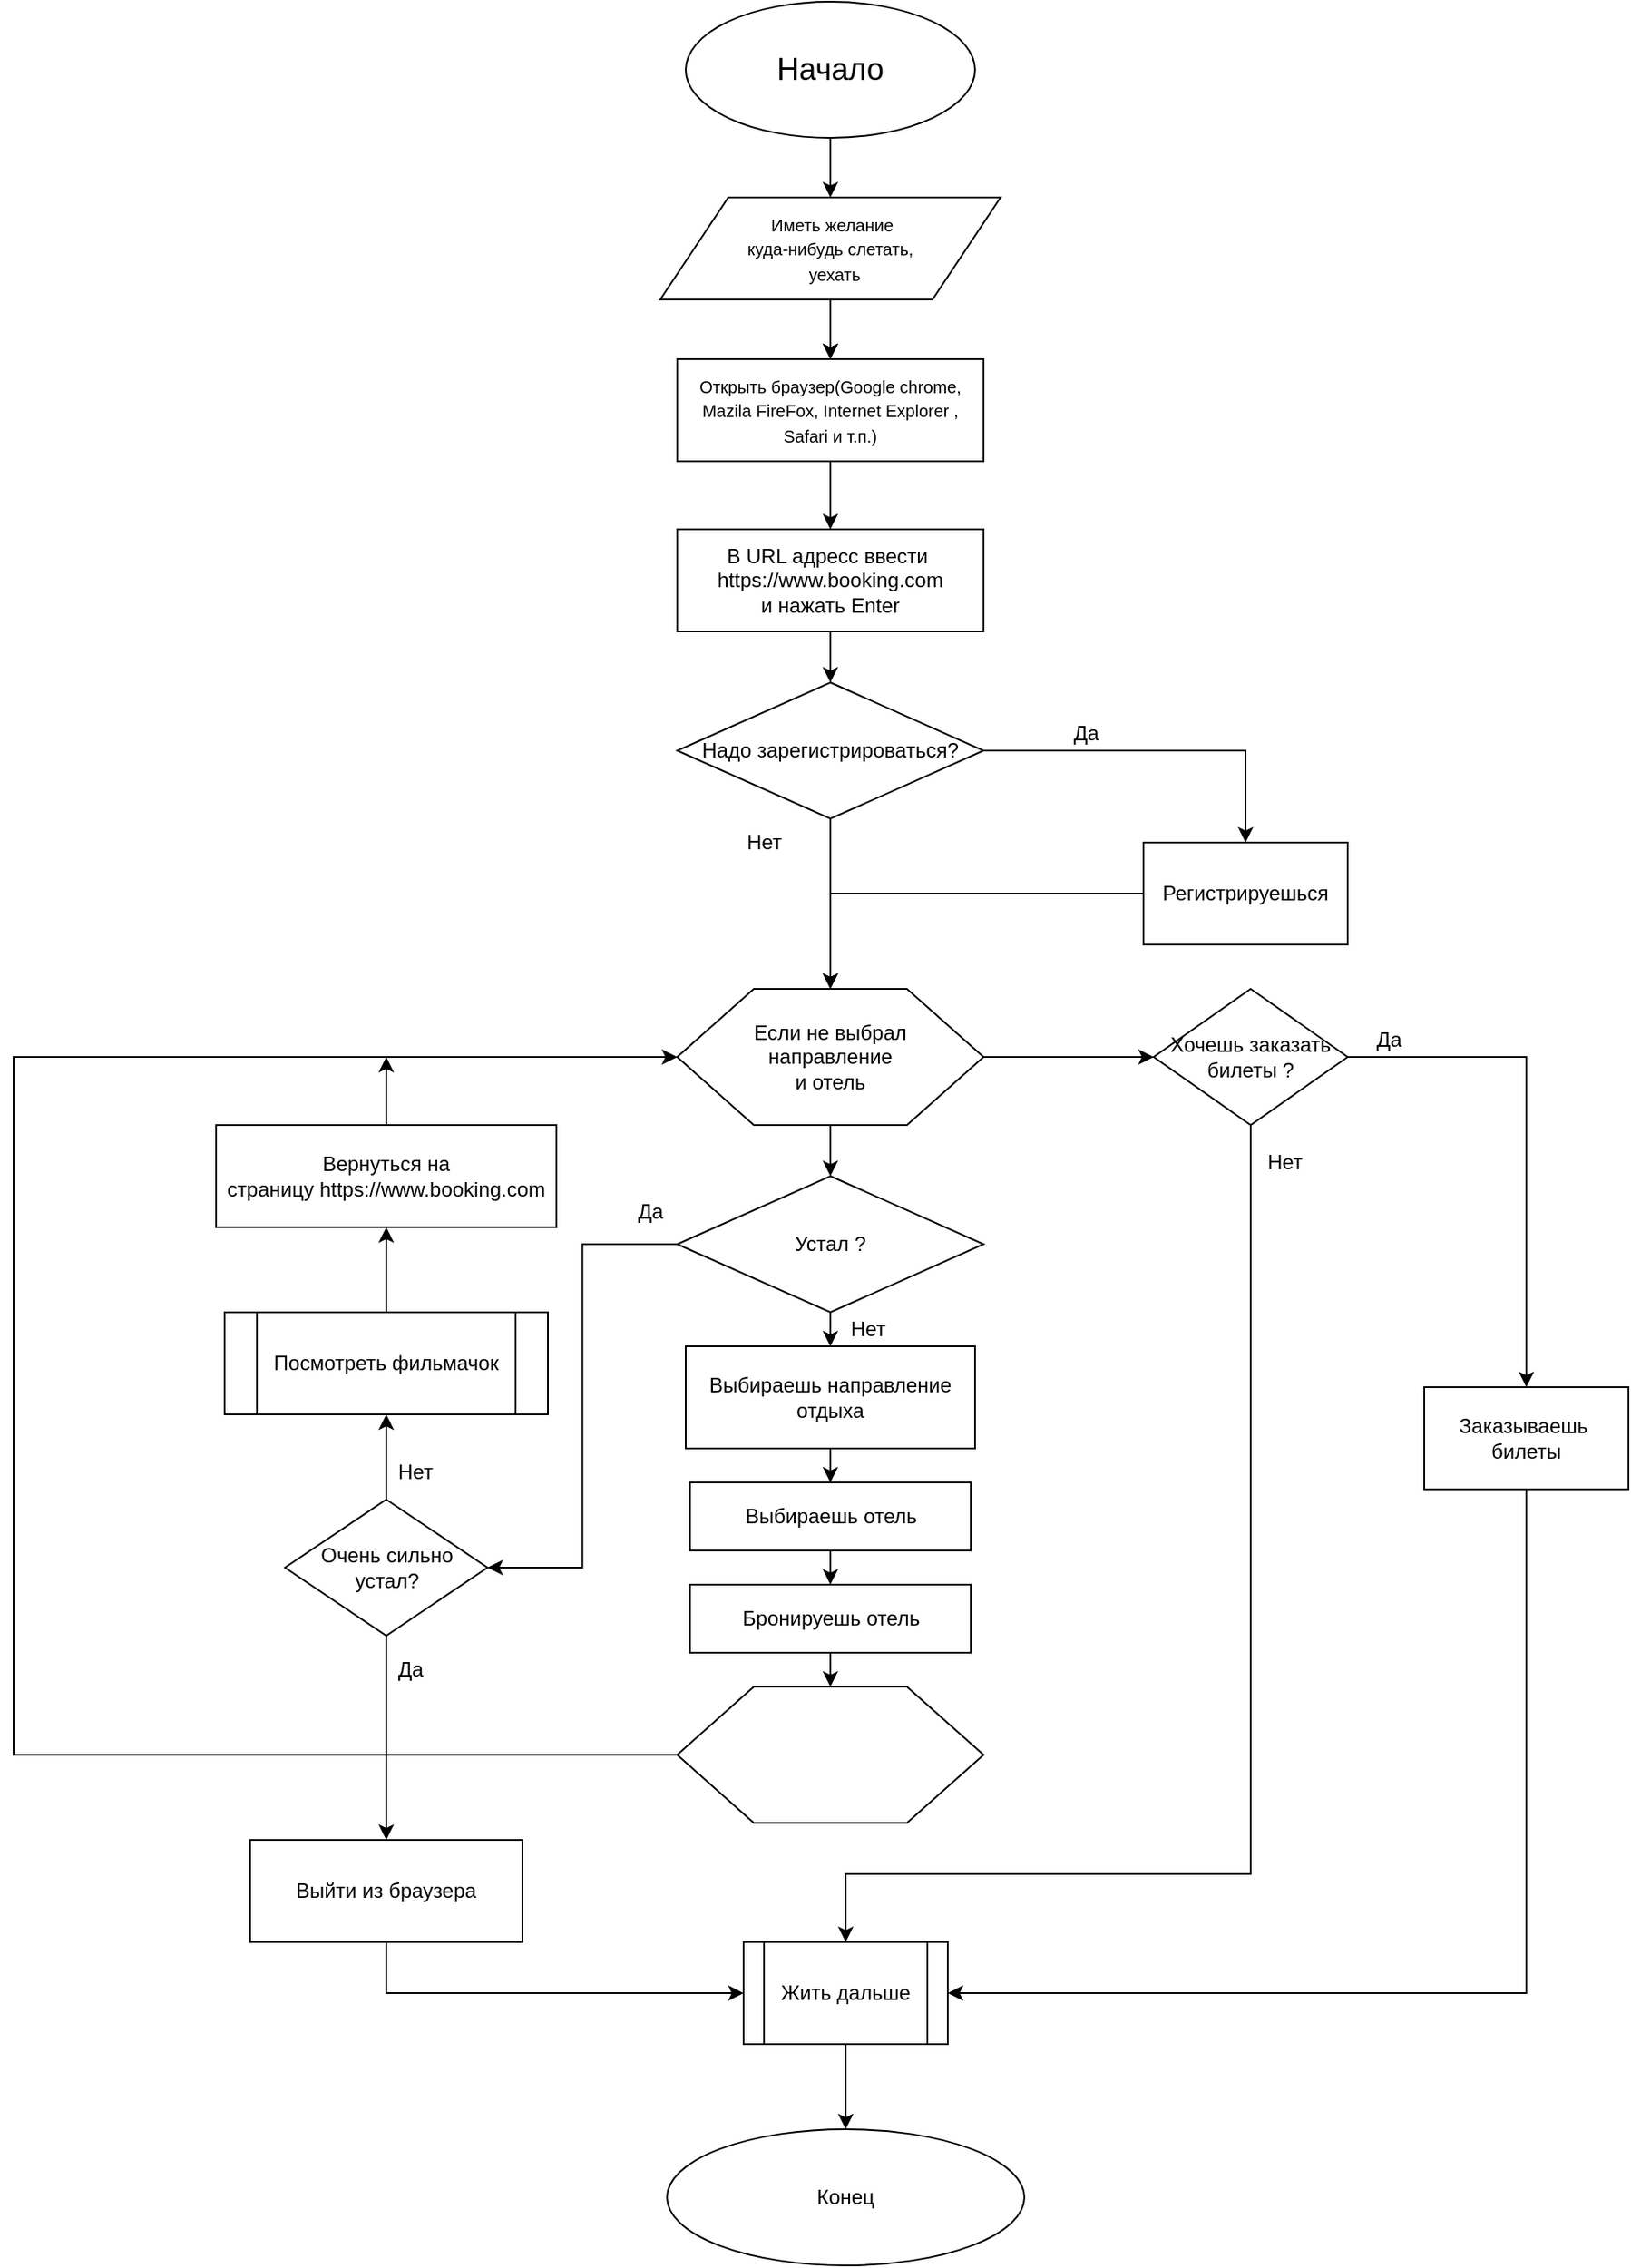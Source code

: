 <mxfile pages="1" version="11.2.9" type="google"><diagram id="AP8omvTS0auSGABck6Tf" name="Page-1"><mxGraphModel dx="2235" dy="1868" grid="1" gridSize="10" guides="1" tooltips="1" connect="1" arrows="1" fold="1" page="1" pageScale="1" pageWidth="827" pageHeight="1169" math="0" shadow="0"><root><mxCell id="0"/><mxCell id="1" parent="0"/><mxCell id="gDDEMM5MNC0sW2dd9mUK-90" style="edgeStyle=orthogonalEdgeStyle;rounded=0;orthogonalLoop=1;jettySize=auto;html=1;exitX=0.5;exitY=1;exitDx=0;exitDy=0;entryX=0.5;entryY=0;entryDx=0;entryDy=0;" parent="1" source="gDDEMM5MNC0sW2dd9mUK-2" target="gDDEMM5MNC0sW2dd9mUK-87" edge="1"><mxGeometry relative="1" as="geometry"/></mxCell><mxCell id="gDDEMM5MNC0sW2dd9mUK-2" value="&lt;font style=&quot;font-size: 18px&quot;&gt;Начало&lt;br&gt;&lt;/font&gt;" style="ellipse;whiteSpace=wrap;html=1;" parent="1" vertex="1"><mxGeometry x="325" y="-70" width="170" height="80" as="geometry"/></mxCell><mxCell id="gDDEMM5MNC0sW2dd9mUK-6" value="" style="edgeStyle=orthogonalEdgeStyle;rounded=0;orthogonalLoop=1;jettySize=auto;html=1;" parent="1" source="gDDEMM5MNC0sW2dd9mUK-4" target="gDDEMM5MNC0sW2dd9mUK-5" edge="1"><mxGeometry relative="1" as="geometry"/></mxCell><mxCell id="gDDEMM5MNC0sW2dd9mUK-4" value="&lt;span style=&quot;white-space: normal ; font-size: 10px&quot;&gt;Открыть браузер(Google chrome, Mazila FireFox, Internet Explorer , Safari и т.п.)&lt;br&gt;&lt;/span&gt;" style="rounded=0;whiteSpace=wrap;html=1;" parent="1" vertex="1"><mxGeometry x="320" y="140" width="180" height="60" as="geometry"/></mxCell><mxCell id="gDDEMM5MNC0sW2dd9mUK-13" style="edgeStyle=orthogonalEdgeStyle;rounded=0;orthogonalLoop=1;jettySize=auto;html=1;exitX=0.5;exitY=1;exitDx=0;exitDy=0;entryX=0.5;entryY=0;entryDx=0;entryDy=0;" parent="1" source="gDDEMM5MNC0sW2dd9mUK-5" target="gDDEMM5MNC0sW2dd9mUK-12" edge="1"><mxGeometry relative="1" as="geometry"/></mxCell><mxCell id="gDDEMM5MNC0sW2dd9mUK-5" value="В URL адресс ввести&amp;nbsp;&lt;br&gt;&lt;span style=&quot;text-align: left ; white-space: nowrap&quot;&gt;https://www.booking.com&lt;br&gt;&lt;/span&gt;и нажать Enter" style="rounded=0;whiteSpace=wrap;html=1;" parent="1" vertex="1"><mxGeometry x="320" y="240" width="180" height="60" as="geometry"/></mxCell><mxCell id="gDDEMM5MNC0sW2dd9mUK-8" value="" style="endArrow=classic;html=1;entryX=0.5;entryY=0;entryDx=0;entryDy=0;" parent="1" target="gDDEMM5MNC0sW2dd9mUK-4" edge="1"><mxGeometry width="50" height="50" relative="1" as="geometry"><mxPoint x="410" y="120" as="sourcePoint"/><mxPoint x="430" y="95" as="targetPoint"/></mxGeometry></mxCell><mxCell id="gDDEMM5MNC0sW2dd9mUK-26" style="edgeStyle=orthogonalEdgeStyle;rounded=0;orthogonalLoop=1;jettySize=auto;html=1;exitX=0.5;exitY=1;exitDx=0;exitDy=0;" parent="1" source="gDDEMM5MNC0sW2dd9mUK-12" target="gDDEMM5MNC0sW2dd9mUK-28" edge="1"><mxGeometry relative="1" as="geometry"><mxPoint x="410" y="500" as="targetPoint"/><Array as="points"/></mxGeometry></mxCell><mxCell id="gDDEMM5MNC0sW2dd9mUK-72" style="edgeStyle=orthogonalEdgeStyle;rounded=0;orthogonalLoop=1;jettySize=auto;html=1;exitX=1;exitY=0.5;exitDx=0;exitDy=0;entryX=0.5;entryY=0;entryDx=0;entryDy=0;" parent="1" source="gDDEMM5MNC0sW2dd9mUK-12" target="gDDEMM5MNC0sW2dd9mUK-20" edge="1"><mxGeometry relative="1" as="geometry"/></mxCell><mxCell id="gDDEMM5MNC0sW2dd9mUK-12" value="Надо зарегистрироваться?" style="rhombus;whiteSpace=wrap;html=1;" parent="1" vertex="1"><mxGeometry x="320" y="330" width="180" height="80" as="geometry"/></mxCell><mxCell id="gDDEMM5MNC0sW2dd9mUK-16" value="Нет" style="text;html=1;resizable=0;points=[];autosize=1;align=left;verticalAlign=top;spacingTop=-4;" parent="1" vertex="1"><mxGeometry x="359" y="414" width="40" height="20" as="geometry"/></mxCell><mxCell id="gDDEMM5MNC0sW2dd9mUK-18" value="Да" style="text;html=1;resizable=0;points=[];autosize=1;align=left;verticalAlign=top;spacingTop=-4;" parent="1" vertex="1"><mxGeometry x="551" y="350" width="30" height="20" as="geometry"/></mxCell><mxCell id="gDDEMM5MNC0sW2dd9mUK-71" style="edgeStyle=orthogonalEdgeStyle;rounded=0;orthogonalLoop=1;jettySize=auto;html=1;exitX=0;exitY=0.5;exitDx=0;exitDy=0;entryX=0.5;entryY=0;entryDx=0;entryDy=0;" parent="1" source="gDDEMM5MNC0sW2dd9mUK-20" target="gDDEMM5MNC0sW2dd9mUK-28" edge="1"><mxGeometry relative="1" as="geometry"><mxPoint x="420" y="454" as="targetPoint"/></mxGeometry></mxCell><mxCell id="gDDEMM5MNC0sW2dd9mUK-20" value="Регистрируешься" style="rounded=0;whiteSpace=wrap;html=1;" parent="1" vertex="1"><mxGeometry x="594" y="424" width="120" height="60" as="geometry"/></mxCell><mxCell id="NPLFyx6ozy1IXn5Aij90-20" style="edgeStyle=orthogonalEdgeStyle;rounded=0;orthogonalLoop=1;jettySize=auto;html=1;exitX=0.5;exitY=1;exitDx=0;exitDy=0;" edge="1" parent="1" source="gDDEMM5MNC0sW2dd9mUK-21" target="NPLFyx6ozy1IXn5Aij90-18"><mxGeometry relative="1" as="geometry"/></mxCell><mxCell id="gDDEMM5MNC0sW2dd9mUK-21" value="Выбираешь направление отдыха" style="rounded=0;whiteSpace=wrap;html=1;" parent="1" vertex="1"><mxGeometry x="325" y="720" width="170" height="60" as="geometry"/></mxCell><mxCell id="NPLFyx6ozy1IXn5Aij90-24" style="edgeStyle=orthogonalEdgeStyle;rounded=0;orthogonalLoop=1;jettySize=auto;html=1;exitX=0.5;exitY=0;exitDx=0;exitDy=0;" edge="1" parent="1" source="gDDEMM5MNC0sW2dd9mUK-22"><mxGeometry relative="1" as="geometry"><mxPoint x="149" y="550" as="targetPoint"/></mxGeometry></mxCell><mxCell id="gDDEMM5MNC0sW2dd9mUK-22" value="Вернуться на страницу&amp;nbsp;&lt;span style=&quot;text-align: left ; white-space: nowrap&quot;&gt;https://www.booking.com&lt;/span&gt;" style="rounded=0;whiteSpace=wrap;html=1;" parent="1" vertex="1"><mxGeometry x="49" y="590" width="200" height="60" as="geometry"/></mxCell><mxCell id="gDDEMM5MNC0sW2dd9mUK-29" style="edgeStyle=orthogonalEdgeStyle;rounded=0;orthogonalLoop=1;jettySize=auto;html=1;exitX=0.5;exitY=1;exitDx=0;exitDy=0;entryX=0.5;entryY=0;entryDx=0;entryDy=0;" parent="1" source="gDDEMM5MNC0sW2dd9mUK-41" target="gDDEMM5MNC0sW2dd9mUK-21" edge="1"><mxGeometry relative="1" as="geometry"/></mxCell><mxCell id="gDDEMM5MNC0sW2dd9mUK-76" style="edgeStyle=orthogonalEdgeStyle;rounded=0;orthogonalLoop=1;jettySize=auto;html=1;exitX=1;exitY=0.5;exitDx=0;exitDy=0;entryX=0;entryY=0.5;entryDx=0;entryDy=0;" parent="1" source="gDDEMM5MNC0sW2dd9mUK-28" target="gDDEMM5MNC0sW2dd9mUK-75" edge="1"><mxGeometry relative="1" as="geometry"/></mxCell><mxCell id="gDDEMM5MNC0sW2dd9mUK-28" value="Если не выбрал &lt;br&gt;направление&lt;br&gt;и отель" style="shape=hexagon;perimeter=hexagonPerimeter2;whiteSpace=wrap;html=1;" parent="1" vertex="1"><mxGeometry x="320" y="510" width="180" height="80" as="geometry"/></mxCell><mxCell id="NPLFyx6ozy1IXn5Aij90-17" style="edgeStyle=orthogonalEdgeStyle;rounded=0;orthogonalLoop=1;jettySize=auto;html=1;exitX=0;exitY=0.5;exitDx=0;exitDy=0;entryX=0;entryY=0.5;entryDx=0;entryDy=0;" edge="1" parent="1" source="gDDEMM5MNC0sW2dd9mUK-30" target="gDDEMM5MNC0sW2dd9mUK-28"><mxGeometry relative="1" as="geometry"><Array as="points"><mxPoint x="-70" y="960"/><mxPoint x="-70" y="550"/></Array></mxGeometry></mxCell><mxCell id="gDDEMM5MNC0sW2dd9mUK-30" value="" style="shape=hexagon;perimeter=hexagonPerimeter2;whiteSpace=wrap;html=1;" parent="1" vertex="1"><mxGeometry x="320" y="920" width="180" height="80" as="geometry"/></mxCell><mxCell id="gDDEMM5MNC0sW2dd9mUK-33" value="Конец" style="ellipse;whiteSpace=wrap;html=1;" parent="1" vertex="1"><mxGeometry x="314" y="1180" width="210" height="80" as="geometry"/></mxCell><mxCell id="NPLFyx6ozy1IXn5Aij90-12" style="edgeStyle=orthogonalEdgeStyle;rounded=0;orthogonalLoop=1;jettySize=auto;html=1;exitX=0.5;exitY=1;exitDx=0;exitDy=0;entryX=0;entryY=0.5;entryDx=0;entryDy=0;" edge="1" parent="1" source="gDDEMM5MNC0sW2dd9mUK-35" target="gDDEMM5MNC0sW2dd9mUK-99"><mxGeometry relative="1" as="geometry"/></mxCell><mxCell id="gDDEMM5MNC0sW2dd9mUK-35" value="Выйти из браузера" style="rounded=0;whiteSpace=wrap;html=1;" parent="1" vertex="1"><mxGeometry x="69" y="1010" width="160" height="60" as="geometry"/></mxCell><mxCell id="gDDEMM5MNC0sW2dd9mUK-44" value="Нет" style="text;html=1;resizable=0;points=[];autosize=1;align=left;verticalAlign=top;spacingTop=-4;" parent="1" vertex="1"><mxGeometry x="154" y="784" width="40" height="20" as="geometry"/></mxCell><mxCell id="gDDEMM5MNC0sW2dd9mUK-74" style="edgeStyle=orthogonalEdgeStyle;rounded=0;orthogonalLoop=1;jettySize=auto;html=1;exitX=0.5;exitY=0;exitDx=0;exitDy=0;entryX=0.5;entryY=1;entryDx=0;entryDy=0;" parent="1" source="gDDEMM5MNC0sW2dd9mUK-58" target="gDDEMM5MNC0sW2dd9mUK-80" edge="1"><mxGeometry relative="1" as="geometry"><mxPoint x="-20" y="730" as="targetPoint"/></mxGeometry></mxCell><mxCell id="NPLFyx6ozy1IXn5Aij90-5" style="edgeStyle=orthogonalEdgeStyle;rounded=0;orthogonalLoop=1;jettySize=auto;html=1;exitX=0.5;exitY=1;exitDx=0;exitDy=0;entryX=0.5;entryY=0;entryDx=0;entryDy=0;" edge="1" parent="1" source="gDDEMM5MNC0sW2dd9mUK-58" target="gDDEMM5MNC0sW2dd9mUK-35"><mxGeometry relative="1" as="geometry"/></mxCell><mxCell id="gDDEMM5MNC0sW2dd9mUK-58" value="Очень сильно устал?" style="rhombus;whiteSpace=wrap;html=1;" parent="1" vertex="1"><mxGeometry x="89.5" y="810" width="119" height="80" as="geometry"/></mxCell><mxCell id="gDDEMM5MNC0sW2dd9mUK-63" value="Да&lt;br&gt;" style="text;html=1;resizable=0;points=[];autosize=1;align=left;verticalAlign=top;spacingTop=-4;" parent="1" vertex="1"><mxGeometry x="154" y="900" width="30" height="20" as="geometry"/></mxCell><mxCell id="gDDEMM5MNC0sW2dd9mUK-98" style="edgeStyle=orthogonalEdgeStyle;rounded=0;orthogonalLoop=1;jettySize=auto;html=1;exitX=0.5;exitY=1;exitDx=0;exitDy=0;entryX=0.5;entryY=0;entryDx=0;entryDy=0;" parent="1" source="gDDEMM5MNC0sW2dd9mUK-75" target="gDDEMM5MNC0sW2dd9mUK-99" edge="1"><mxGeometry relative="1" as="geometry"><mxPoint x="657" y="739" as="targetPoint"/><Array as="points"><mxPoint x="657" y="1030"/><mxPoint x="419" y="1030"/></Array></mxGeometry></mxCell><mxCell id="NPLFyx6ozy1IXn5Aij90-14" style="edgeStyle=orthogonalEdgeStyle;rounded=0;orthogonalLoop=1;jettySize=auto;html=1;exitX=1;exitY=0.5;exitDx=0;exitDy=0;" edge="1" parent="1" source="gDDEMM5MNC0sW2dd9mUK-75" target="gDDEMM5MNC0sW2dd9mUK-104"><mxGeometry relative="1" as="geometry"/></mxCell><mxCell id="gDDEMM5MNC0sW2dd9mUK-75" value="Хочешь заказать билеты ?" style="rhombus;whiteSpace=wrap;html=1;" parent="1" vertex="1"><mxGeometry x="600" y="510" width="114" height="80" as="geometry"/></mxCell><mxCell id="gDDEMM5MNC0sW2dd9mUK-79" value="Да&lt;br&gt;" style="text;html=1;resizable=0;points=[];autosize=1;align=left;verticalAlign=top;spacingTop=-4;" parent="1" vertex="1"><mxGeometry x="729" y="530" width="30" height="20" as="geometry"/></mxCell><mxCell id="gDDEMM5MNC0sW2dd9mUK-83" style="edgeStyle=orthogonalEdgeStyle;rounded=0;orthogonalLoop=1;jettySize=auto;html=1;exitX=0.5;exitY=0;exitDx=0;exitDy=0;entryX=0.5;entryY=1;entryDx=0;entryDy=0;" parent="1" source="gDDEMM5MNC0sW2dd9mUK-80" target="gDDEMM5MNC0sW2dd9mUK-22" edge="1"><mxGeometry relative="1" as="geometry"/></mxCell><mxCell id="gDDEMM5MNC0sW2dd9mUK-80" value="&lt;span style=&quot;white-space: normal&quot;&gt;Посмотреть фильмачок&lt;/span&gt;" style="shape=process;whiteSpace=wrap;html=1;backgroundOutline=1;" parent="1" vertex="1"><mxGeometry x="54" y="700" width="190" height="60" as="geometry"/></mxCell><mxCell id="gDDEMM5MNC0sW2dd9mUK-91" style="edgeStyle=orthogonalEdgeStyle;rounded=0;orthogonalLoop=1;jettySize=auto;html=1;exitX=0.5;exitY=1;exitDx=0;exitDy=0;entryX=0.5;entryY=0;entryDx=0;entryDy=0;" parent="1" source="gDDEMM5MNC0sW2dd9mUK-87" target="gDDEMM5MNC0sW2dd9mUK-4" edge="1"><mxGeometry relative="1" as="geometry"/></mxCell><mxCell id="gDDEMM5MNC0sW2dd9mUK-87" value="&lt;div style=&quot;text-align: justify&quot;&gt;&lt;span&gt;&lt;font style=&quot;font-size: 10px&quot;&gt;&amp;nbsp; &amp;nbsp; &amp;nbsp;Иметь желание&amp;nbsp;&lt;/font&gt;&lt;/span&gt;&lt;/div&gt;&lt;div style=&quot;text-align: justify&quot;&gt;&lt;span&gt;&lt;font style=&quot;font-size: 10px&quot;&gt;куда-нибудь слетать,&lt;/font&gt;&lt;/span&gt;&lt;/div&gt;&lt;div style=&quot;text-align: justify&quot;&gt;&lt;span&gt;&lt;font style=&quot;font-size: 10px&quot;&gt;&amp;nbsp; &amp;nbsp; &amp;nbsp; &amp;nbsp; &amp;nbsp; &amp;nbsp; &amp;nbsp;уехать&amp;nbsp;&lt;/font&gt;&lt;/span&gt;&lt;/div&gt;" style="shape=parallelogram;perimeter=parallelogramPerimeter;whiteSpace=wrap;html=1;" parent="1" vertex="1"><mxGeometry x="310" y="45" width="200" height="60" as="geometry"/></mxCell><mxCell id="gDDEMM5MNC0sW2dd9mUK-97" value="Нет&lt;br&gt;" style="text;html=1;resizable=0;points=[];autosize=1;align=left;verticalAlign=top;spacingTop=-4;" parent="1" vertex="1"><mxGeometry x="665" y="602" width="40" height="20" as="geometry"/></mxCell><mxCell id="NPLFyx6ozy1IXn5Aij90-13" style="edgeStyle=orthogonalEdgeStyle;rounded=0;orthogonalLoop=1;jettySize=auto;html=1;exitX=0.5;exitY=1;exitDx=0;exitDy=0;entryX=0.5;entryY=0;entryDx=0;entryDy=0;" edge="1" parent="1" source="gDDEMM5MNC0sW2dd9mUK-99" target="gDDEMM5MNC0sW2dd9mUK-33"><mxGeometry relative="1" as="geometry"/></mxCell><mxCell id="gDDEMM5MNC0sW2dd9mUK-99" value="Жить дальше" style="shape=process;whiteSpace=wrap;html=1;backgroundOutline=1;" parent="1" vertex="1"><mxGeometry x="359" y="1070" width="120" height="60" as="geometry"/></mxCell><mxCell id="NPLFyx6ozy1IXn5Aij90-11" style="edgeStyle=orthogonalEdgeStyle;rounded=0;orthogonalLoop=1;jettySize=auto;html=1;exitX=0.5;exitY=1;exitDx=0;exitDy=0;entryX=1;entryY=0.5;entryDx=0;entryDy=0;" edge="1" parent="1" source="gDDEMM5MNC0sW2dd9mUK-104" target="gDDEMM5MNC0sW2dd9mUK-99"><mxGeometry relative="1" as="geometry"/></mxCell><mxCell id="gDDEMM5MNC0sW2dd9mUK-104" value="Заказываешь&amp;nbsp;&lt;br&gt;билеты" style="rounded=0;whiteSpace=wrap;html=1;" parent="1" vertex="1"><mxGeometry x="759" y="744" width="120" height="60" as="geometry"/></mxCell><mxCell id="gDDEMM5MNC0sW2dd9mUK-41" value="Устал ?" style="rhombus;whiteSpace=wrap;html=1;" parent="1" vertex="1"><mxGeometry x="320" y="620" width="180" height="80" as="geometry"/></mxCell><mxCell id="NPLFyx6ozy1IXn5Aij90-1" style="edgeStyle=orthogonalEdgeStyle;rounded=0;orthogonalLoop=1;jettySize=auto;html=1;exitX=0.5;exitY=1;exitDx=0;exitDy=0;entryX=0.5;entryY=0;entryDx=0;entryDy=0;" edge="1" parent="1" source="gDDEMM5MNC0sW2dd9mUK-28" target="gDDEMM5MNC0sW2dd9mUK-41"><mxGeometry relative="1" as="geometry"><mxPoint x="410" y="590" as="sourcePoint"/><mxPoint x="410" y="690" as="targetPoint"/></mxGeometry></mxCell><mxCell id="NPLFyx6ozy1IXn5Aij90-2" value="Нет" style="text;html=1;resizable=0;points=[];autosize=1;align=left;verticalAlign=top;spacingTop=-4;" vertex="1" parent="1"><mxGeometry x="420" y="700" width="40" height="20" as="geometry"/></mxCell><mxCell id="NPLFyx6ozy1IXn5Aij90-6" style="edgeStyle=orthogonalEdgeStyle;rounded=0;orthogonalLoop=1;jettySize=auto;html=1;entryX=1;entryY=0.5;entryDx=0;entryDy=0;exitX=0;exitY=0.5;exitDx=0;exitDy=0;" edge="1" parent="1" source="gDDEMM5MNC0sW2dd9mUK-41" target="gDDEMM5MNC0sW2dd9mUK-58"><mxGeometry relative="1" as="geometry"><mxPoint x="275" y="651" as="sourcePoint"/></mxGeometry></mxCell><mxCell id="NPLFyx6ozy1IXn5Aij90-7" value="Да" style="text;html=1;resizable=0;points=[];autosize=1;align=left;verticalAlign=top;spacingTop=-4;" vertex="1" parent="1"><mxGeometry x="295" y="631" width="30" height="20" as="geometry"/></mxCell><mxCell id="NPLFyx6ozy1IXn5Aij90-21" style="edgeStyle=orthogonalEdgeStyle;rounded=0;orthogonalLoop=1;jettySize=auto;html=1;exitX=0.5;exitY=1;exitDx=0;exitDy=0;entryX=0.5;entryY=0;entryDx=0;entryDy=0;" edge="1" parent="1" source="NPLFyx6ozy1IXn5Aij90-18" target="NPLFyx6ozy1IXn5Aij90-19"><mxGeometry relative="1" as="geometry"/></mxCell><mxCell id="NPLFyx6ozy1IXn5Aij90-18" value="Выбираешь отель" style="rounded=0;whiteSpace=wrap;html=1;" vertex="1" parent="1"><mxGeometry x="327.5" y="800" width="165" height="40" as="geometry"/></mxCell><mxCell id="NPLFyx6ozy1IXn5Aij90-22" style="edgeStyle=orthogonalEdgeStyle;rounded=0;orthogonalLoop=1;jettySize=auto;html=1;exitX=0.5;exitY=1;exitDx=0;exitDy=0;entryX=0.5;entryY=0;entryDx=0;entryDy=0;" edge="1" parent="1" source="NPLFyx6ozy1IXn5Aij90-19" target="gDDEMM5MNC0sW2dd9mUK-30"><mxGeometry relative="1" as="geometry"/></mxCell><mxCell id="NPLFyx6ozy1IXn5Aij90-19" value="Бронируешь отель" style="rounded=0;whiteSpace=wrap;html=1;" vertex="1" parent="1"><mxGeometry x="327.5" y="860" width="165" height="40" as="geometry"/></mxCell></root></mxGraphModel></diagram></mxfile>